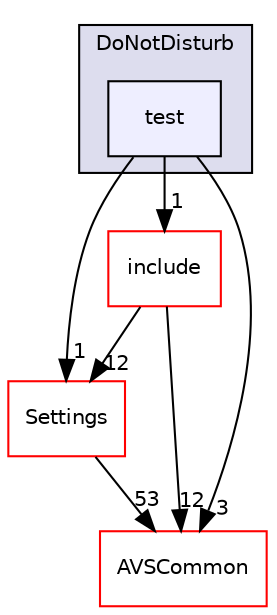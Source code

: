 digraph "/home/ANT.AMAZON.COM/womw/workplace/1.19_release/doxy/avs-device-sdk/capabilities/DoNotDisturb/test" {
  compound=true
  node [ fontsize="10", fontname="Helvetica"];
  edge [ labelfontsize="10", labelfontname="Helvetica"];
  subgraph clusterdir_a34f9b5658ea5accd04f680d0b8d4c8f {
    graph [ bgcolor="#ddddee", pencolor="black", label="DoNotDisturb" fontname="Helvetica", fontsize="10", URL="dir_a34f9b5658ea5accd04f680d0b8d4c8f.html"]
  dir_16188a2de6877c668e82b9b9c8673db9 [shape=box, label="test", style="filled", fillcolor="#eeeeff", pencolor="black", URL="dir_16188a2de6877c668e82b9b9c8673db9.html"];
  }
  dir_a69ab26103bfce3ce04fa0d4c5376e57 [shape=box label="include" fillcolor="white" style="filled" color="red" URL="dir_a69ab26103bfce3ce04fa0d4c5376e57.html"];
  dir_8ae0dd75af039a94f4269584fb8eef13 [shape=box label="Settings" fillcolor="white" style="filled" color="red" URL="dir_8ae0dd75af039a94f4269584fb8eef13.html"];
  dir_13e65effb2bde530b17b3d5eefcd0266 [shape=box label="AVSCommon" fillcolor="white" style="filled" color="red" URL="dir_13e65effb2bde530b17b3d5eefcd0266.html"];
  dir_a69ab26103bfce3ce04fa0d4c5376e57->dir_8ae0dd75af039a94f4269584fb8eef13 [headlabel="12", labeldistance=1.5 headhref="dir_000157_000375.html"];
  dir_a69ab26103bfce3ce04fa0d4c5376e57->dir_13e65effb2bde530b17b3d5eefcd0266 [headlabel="12", labeldistance=1.5 headhref="dir_000157_000017.html"];
  dir_8ae0dd75af039a94f4269584fb8eef13->dir_13e65effb2bde530b17b3d5eefcd0266 [headlabel="53", labeldistance=1.5 headhref="dir_000375_000017.html"];
  dir_16188a2de6877c668e82b9b9c8673db9->dir_a69ab26103bfce3ce04fa0d4c5376e57 [headlabel="1", labeldistance=1.5 headhref="dir_000160_000157.html"];
  dir_16188a2de6877c668e82b9b9c8673db9->dir_8ae0dd75af039a94f4269584fb8eef13 [headlabel="1", labeldistance=1.5 headhref="dir_000160_000375.html"];
  dir_16188a2de6877c668e82b9b9c8673db9->dir_13e65effb2bde530b17b3d5eefcd0266 [headlabel="3", labeldistance=1.5 headhref="dir_000160_000017.html"];
}

